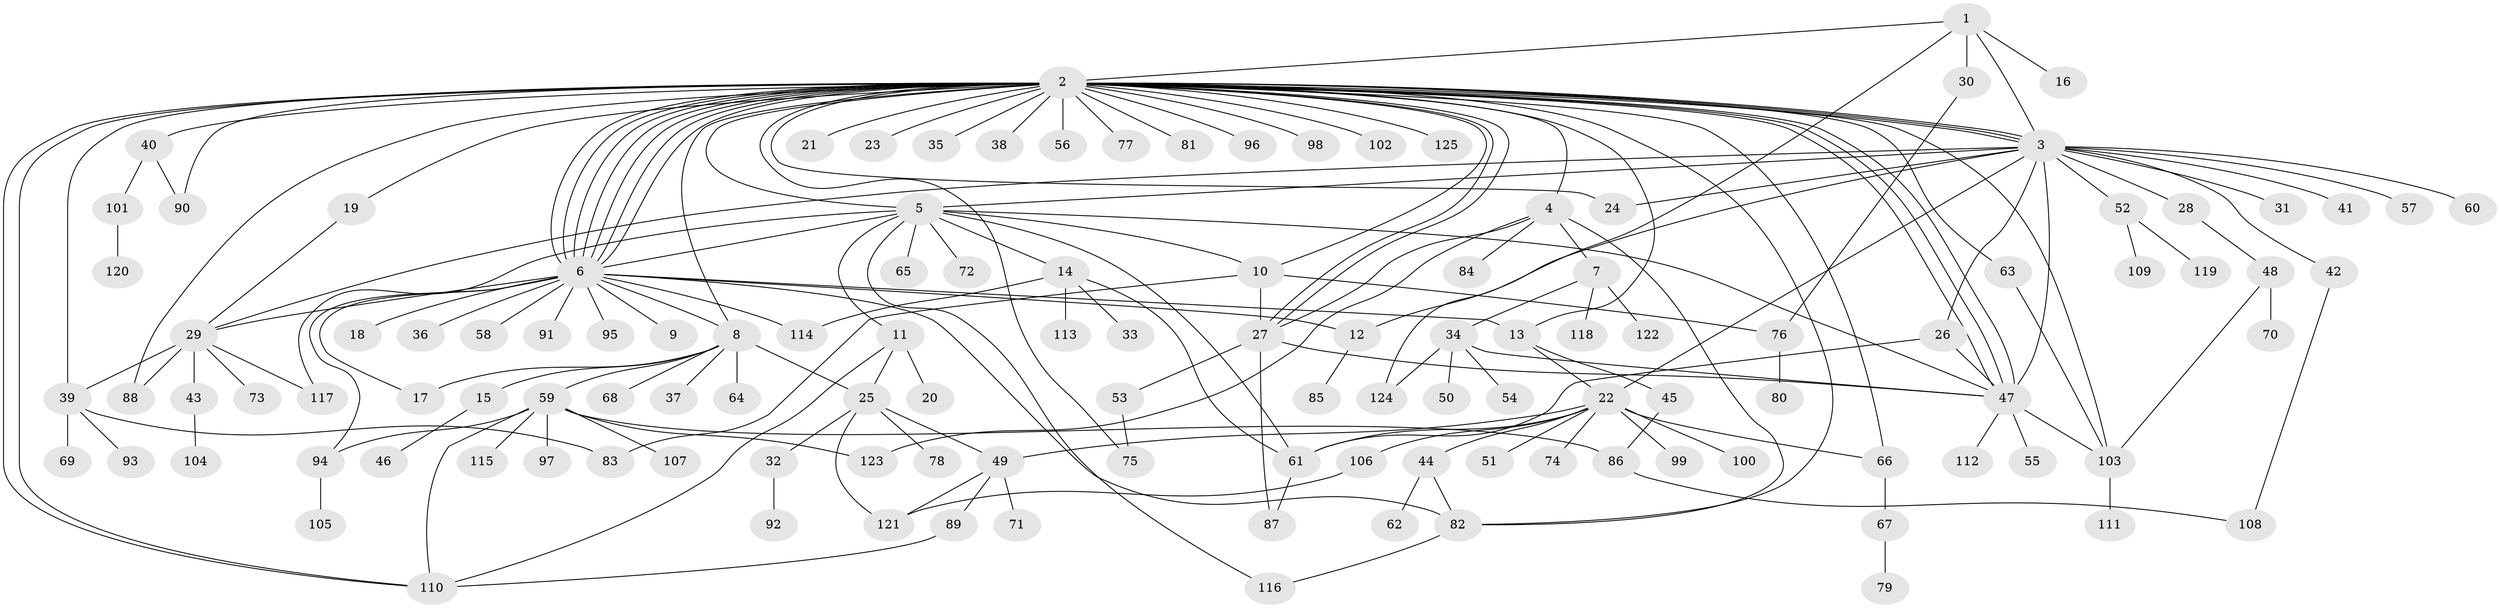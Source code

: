 // Generated by graph-tools (version 1.1) at 2025/35/03/09/25 02:35:22]
// undirected, 125 vertices, 187 edges
graph export_dot {
graph [start="1"]
  node [color=gray90,style=filled];
  1;
  2;
  3;
  4;
  5;
  6;
  7;
  8;
  9;
  10;
  11;
  12;
  13;
  14;
  15;
  16;
  17;
  18;
  19;
  20;
  21;
  22;
  23;
  24;
  25;
  26;
  27;
  28;
  29;
  30;
  31;
  32;
  33;
  34;
  35;
  36;
  37;
  38;
  39;
  40;
  41;
  42;
  43;
  44;
  45;
  46;
  47;
  48;
  49;
  50;
  51;
  52;
  53;
  54;
  55;
  56;
  57;
  58;
  59;
  60;
  61;
  62;
  63;
  64;
  65;
  66;
  67;
  68;
  69;
  70;
  71;
  72;
  73;
  74;
  75;
  76;
  77;
  78;
  79;
  80;
  81;
  82;
  83;
  84;
  85;
  86;
  87;
  88;
  89;
  90;
  91;
  92;
  93;
  94;
  95;
  96;
  97;
  98;
  99;
  100;
  101;
  102;
  103;
  104;
  105;
  106;
  107;
  108;
  109;
  110;
  111;
  112;
  113;
  114;
  115;
  116;
  117;
  118;
  119;
  120;
  121;
  122;
  123;
  124;
  125;
  1 -- 2;
  1 -- 3;
  1 -- 16;
  1 -- 30;
  1 -- 124;
  2 -- 3;
  2 -- 3;
  2 -- 3;
  2 -- 4;
  2 -- 5;
  2 -- 6;
  2 -- 6;
  2 -- 6;
  2 -- 6;
  2 -- 6;
  2 -- 6;
  2 -- 6;
  2 -- 8;
  2 -- 10;
  2 -- 13;
  2 -- 19;
  2 -- 21;
  2 -- 23;
  2 -- 24;
  2 -- 27;
  2 -- 27;
  2 -- 35;
  2 -- 38;
  2 -- 39;
  2 -- 40;
  2 -- 47;
  2 -- 47;
  2 -- 47;
  2 -- 56;
  2 -- 63;
  2 -- 66;
  2 -- 75;
  2 -- 77;
  2 -- 81;
  2 -- 82;
  2 -- 88;
  2 -- 90;
  2 -- 96;
  2 -- 98;
  2 -- 102;
  2 -- 103;
  2 -- 110;
  2 -- 110;
  2 -- 125;
  3 -- 5;
  3 -- 12;
  3 -- 22;
  3 -- 24;
  3 -- 26;
  3 -- 28;
  3 -- 29;
  3 -- 31;
  3 -- 41;
  3 -- 42;
  3 -- 47;
  3 -- 52;
  3 -- 57;
  3 -- 60;
  4 -- 7;
  4 -- 27;
  4 -- 82;
  4 -- 84;
  4 -- 123;
  5 -- 6;
  5 -- 10;
  5 -- 11;
  5 -- 14;
  5 -- 47;
  5 -- 61;
  5 -- 65;
  5 -- 72;
  5 -- 116;
  5 -- 117;
  6 -- 8;
  6 -- 9;
  6 -- 12;
  6 -- 13;
  6 -- 17;
  6 -- 18;
  6 -- 29;
  6 -- 36;
  6 -- 58;
  6 -- 82;
  6 -- 91;
  6 -- 94;
  6 -- 95;
  6 -- 114;
  7 -- 34;
  7 -- 118;
  7 -- 122;
  8 -- 15;
  8 -- 17;
  8 -- 25;
  8 -- 37;
  8 -- 59;
  8 -- 64;
  8 -- 68;
  10 -- 27;
  10 -- 76;
  10 -- 83;
  11 -- 20;
  11 -- 25;
  11 -- 110;
  12 -- 85;
  13 -- 22;
  13 -- 45;
  14 -- 33;
  14 -- 61;
  14 -- 113;
  14 -- 114;
  15 -- 46;
  19 -- 29;
  22 -- 44;
  22 -- 49;
  22 -- 51;
  22 -- 61;
  22 -- 66;
  22 -- 74;
  22 -- 99;
  22 -- 100;
  22 -- 106;
  25 -- 32;
  25 -- 49;
  25 -- 78;
  25 -- 121;
  26 -- 47;
  26 -- 61;
  27 -- 47;
  27 -- 53;
  27 -- 87;
  28 -- 48;
  29 -- 39;
  29 -- 43;
  29 -- 73;
  29 -- 88;
  29 -- 117;
  30 -- 76;
  32 -- 92;
  34 -- 47;
  34 -- 50;
  34 -- 54;
  34 -- 124;
  39 -- 69;
  39 -- 83;
  39 -- 93;
  40 -- 90;
  40 -- 101;
  42 -- 108;
  43 -- 104;
  44 -- 62;
  44 -- 82;
  45 -- 86;
  47 -- 55;
  47 -- 103;
  47 -- 112;
  48 -- 70;
  48 -- 103;
  49 -- 71;
  49 -- 89;
  49 -- 121;
  52 -- 109;
  52 -- 119;
  53 -- 75;
  59 -- 86;
  59 -- 94;
  59 -- 97;
  59 -- 107;
  59 -- 110;
  59 -- 115;
  59 -- 123;
  61 -- 87;
  63 -- 103;
  66 -- 67;
  67 -- 79;
  76 -- 80;
  82 -- 116;
  86 -- 108;
  89 -- 110;
  94 -- 105;
  101 -- 120;
  103 -- 111;
  106 -- 121;
}
